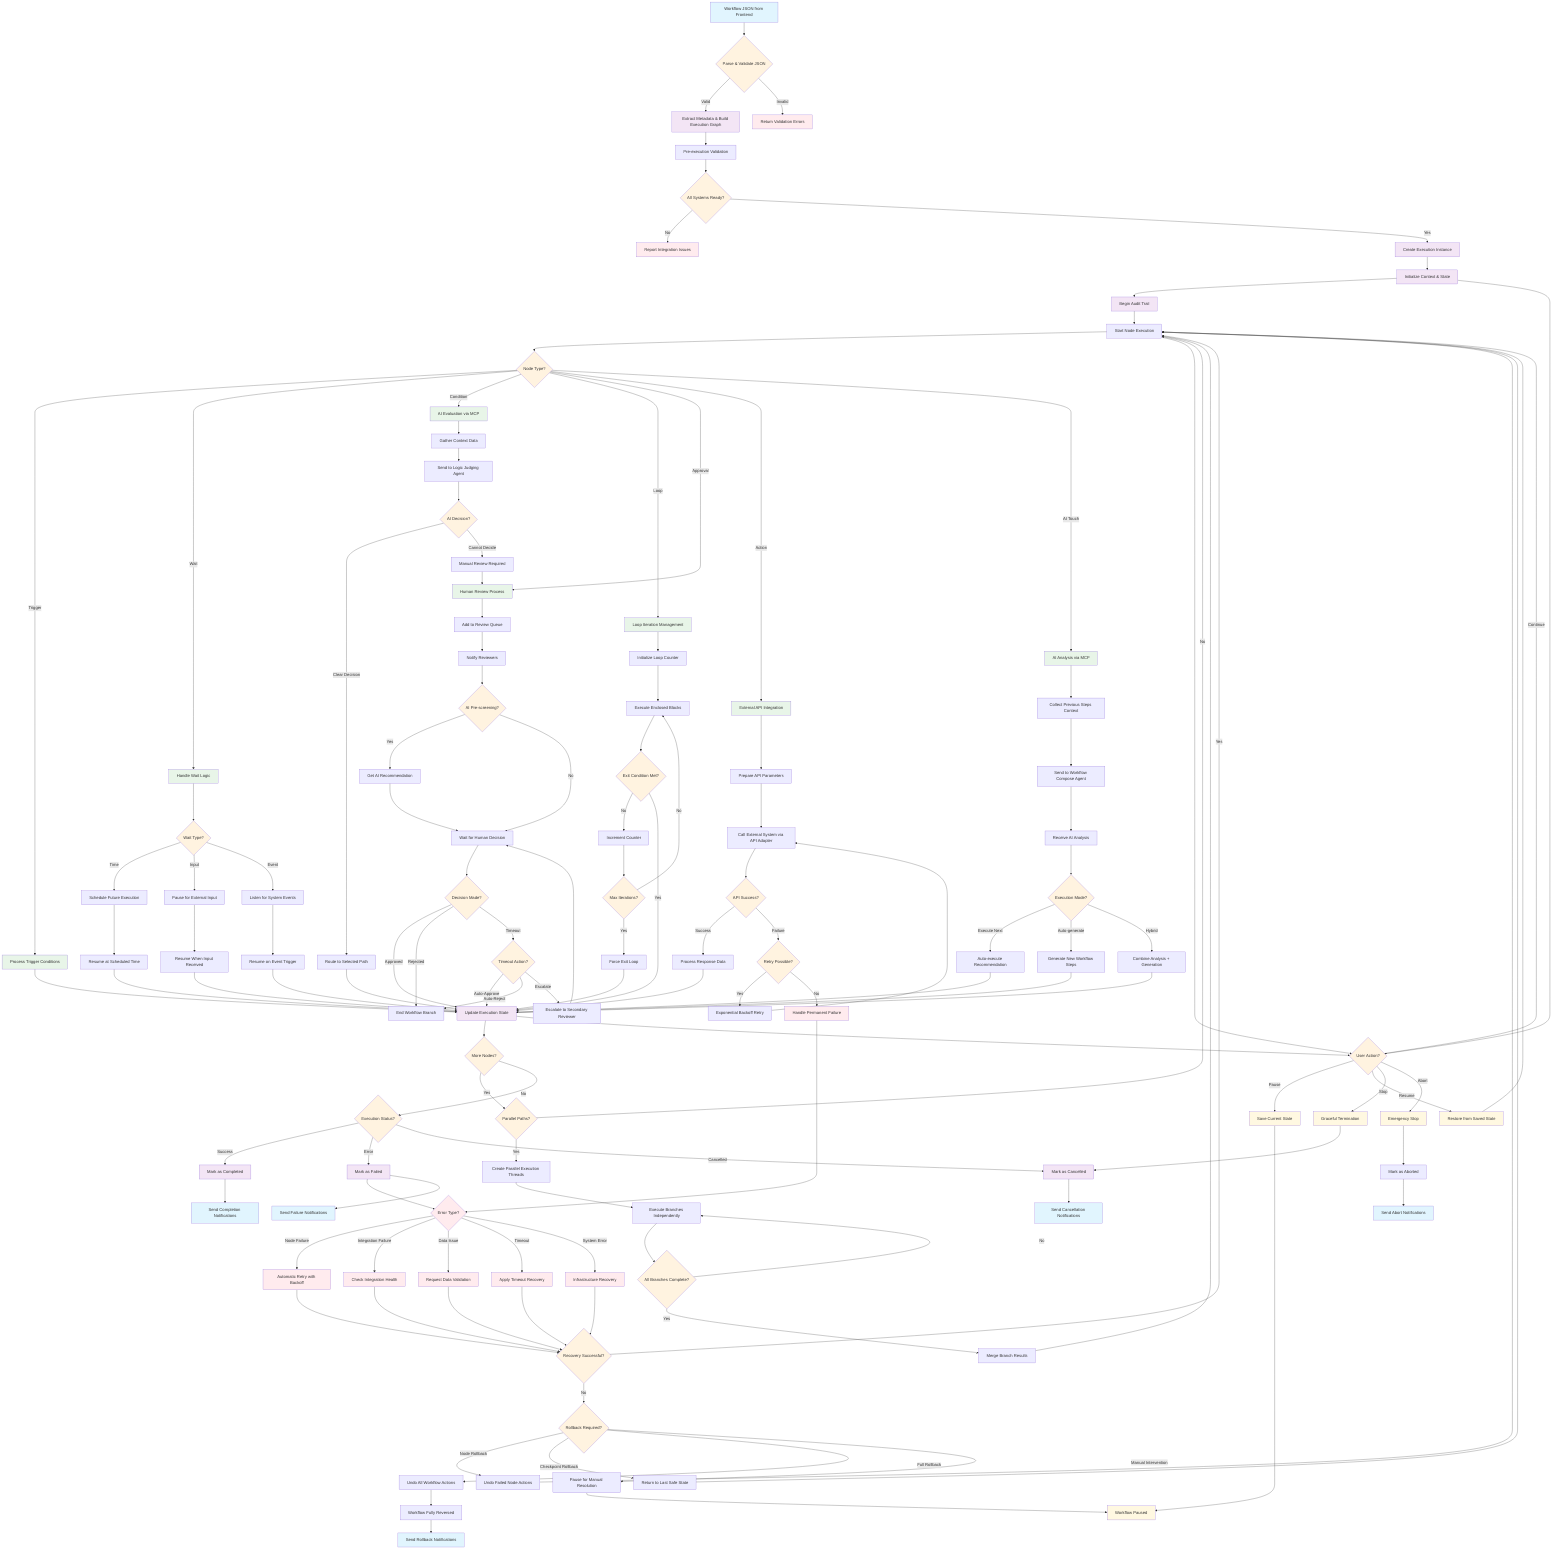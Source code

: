 flowchart TD
    %% Workflow Parsing and Preparation
    A[Workflow JSON from Frontend] --> B{Parse & Validate JSON}
    B -->|Valid| C[Extract Metadata & Build Execution Graph]
    B -->|Invalid| D[Return Validation Errors]
    C --> E[Pre-execution Validation]
    E --> F{All Systems Ready?}
    F -->|No| G[Report Integration Issues]
    F -->|Yes| H[Create Execution Instance]
    
    %% Execution Lifecycle
    H --> I[Initialize Context & State]
    I --> J[Begin Audit Trail]
    J --> K[Start Node Execution]
    
    %% Main Execution Loop
    K --> L{Node Type?}
    
    %% Different Node Types
    L -->|Trigger| M[Process Trigger Conditions]
    L -->|Wait| N[Handle Wait Logic]
    L -->|Condition| O[AI Evaluation via MCP]
    L -->|Loop| P[Loop Iteration Management]
    L -->|Approval| Q[Human Review Process]
    L -->|Action| R[External API Integration]
    L -->|AI Touch| S[AI Analysis via MCP]
    
    %% Wait Node Flow
    N --> N1{Wait Type?}
    N1 -->|Time| N2[Schedule Future Execution]
    N1 -->|Input| N3[Pause for External Input]
    N1 -->|Event| N4[Listen for System Events]
    N2 --> N5[Resume at Scheduled Time]
    N3 --> N6[Resume When Input Received]
    N4 --> N7[Resume on Event Trigger]
    N5 --> T
    N6 --> T
    N7 --> T
    
    %% Condition Node Flow
    O --> O1[Gather Context Data]
    O1 --> O2[Send to Logic Judging Agent]
    O2 --> O3{AI Decision?}
    O3 -->|Clear Decision| O4[Route to Selected Path]
    O3 -->|Cannot Decide| O5[Manual Review Required]
    O4 --> T
    O5 --> Q
    
    %% Loop Node Flow
    P --> P1[Initialize Loop Counter]
    P1 --> P2[Execute Enclosed Blocks]
    P2 --> P3{Exit Condition Met?}
    P3 -->|No| P4[Increment Counter]
    P4 --> P5{Max Iterations?}
    P5 -->|No| P2
    P5 -->|Yes| P6[Force Exit Loop]
    P3 -->|Yes| T
    P6 --> T
    
    %% Approval Node Flow
    Q --> Q1[Add to Review Queue]
    Q1 --> Q2[Notify Reviewers]
    Q2 --> Q3{AI Pre-screening?}
    Q3 -->|Yes| Q4[Get AI Recommendation]
    Q3 -->|No| Q5[Wait for Human Decision]
    Q4 --> Q5
    Q5 --> Q6{Decision Made?}
    Q6 -->|Approved| T
    Q6 -->|Rejected| Q7[End Workflow Branch]
    Q6 -->|Timeout| Q8{Timeout Action?}
    Q8 -->|Auto-Approve| T
    Q8 -->|Auto-Reject| Q7
    Q8 -->|Escalate| Q9[Escalate to Secondary Reviewer]
    Q9 --> Q5
    
    %% Action Node Flow
    R --> R1[Prepare API Parameters]
    R1 --> R2[Call External System via API Adapter]
    R2 --> R3{API Success?}
    R3 -->|Success| R4[Process Response Data]
    R3 -->|Failure| R5{Retry Possible?}
    R5 -->|Yes| R6[Exponential Backoff Retry]
    R5 -->|No| R7[Handle Permanent Failure]
    R6 --> R2
    R4 --> T
    
    %% AI Touch Flow
    S --> S1[Collect Previous Steps Context]
    S1 --> S2[Send to Workflow Compose Agent]
    S2 --> S3[Receive AI Analysis]
    S3 --> S4{Execution Mode?}
    S4 -->|Execute Next| S5[Auto-execute Recommendation]
    S4 -->|Auto-generate| S6[Generate New Workflow Steps]
    S4 -->|Hybrid| S7[Combine Analysis + Generation]
    S5 --> T
    S6 --> T
    S7 --> T
    
    %% Continue Execution
    M --> T[Update Execution State]
    T --> U{More Nodes?}
    U -->|Yes| V{Parallel Paths?}
    V -->|No| K
    V -->|Yes| W[Create Parallel Execution Threads]
    W --> X[Execute Branches Independently]
    X --> Y{All Branches Complete?}
    Y -->|No| X
    Y -->|Yes| Z[Merge Branch Results]
    Z --> K
    
    %% Completion Flows
    U -->|No| AA{Execution Status?}
    AA -->|Success| BB[Mark as Completed]
    AA -->|Error| CC[Mark as Failed]
    AA -->|Cancelled| DD[Mark as Cancelled]
    
    %% User Control Actions
    I --> PAUSE{User Action?}
    K --> PAUSE
    T --> PAUSE
    
    PAUSE -->|Pause| EE[Save Current State]
    PAUSE -->|Resume| FF[Restore from Saved State]
    PAUSE -->|Stop| GG[Graceful Termination]
    PAUSE -->|Abort| HH[Emergency Stop]
    PAUSE -->|Continue| K
    
    EE --> II[Workflow Paused]
    FF --> K
    GG --> DD
    HH --> JJ[Mark as Aborted]
    
    %% Error Handling Flows
    R7 --> ERROR{Error Type?}
    CC --> ERROR
    
    ERROR -->|Node Failure| ER1[Automatic Retry with Backoff]
    ERROR -->|Integration Failure| ER2[Check Integration Health]
    ERROR -->|Data Issue| ER3[Request Data Validation]
    ERROR -->|Timeout| ER4[Apply Timeout Recovery]
    ERROR -->|System Error| ER5[Infrastructure Recovery]
    
    ER1 --> ER6{Recovery Successful?}
    ER2 --> ER6
    ER3 --> ER6
    ER4 --> ER6
    ER5 --> ER6
    
    ER6 -->|Yes| K
    ER6 -->|No| ER7{Rollback Required?}
    
    ER7 -->|Node Rollback| ER8[Undo Failed Node Actions]
    ER7 -->|Checkpoint Rollback| ER9[Return to Last Safe State]
    ER7 -->|Full Rollback| ER10[Undo All Workflow Actions]
    ER7 -->|Manual Intervention| ER11[Pause for Manual Resolution]
    
    ER8 --> K
    ER9 --> K
    ER10 --> KK[Workflow Fully Reversed]
    ER11 --> II
    
    %% Final States
    BB --> LL[Send Completion Notifications]
    CC --> MM[Send Failure Notifications]
    DD --> NN[Send Cancellation Notifications]
    JJ --> OO[Send Abort Notifications]
    KK --> PP[Send Rollback Notifications]
    
    %% Styling
    classDef startEnd fill:#e1f5fe
    classDef process fill:#f3e5f5
    classDef decision fill:#fff3e0
    classDef error fill:#ffebee
    classDef nodeType fill:#e8f5e8
    classDef userAction fill:#fff8e1
    
    class A,LL,MM,NN,OO,PP startEnd
    class C,H,I,J,T,U,BB,CC,DD process
    class B,F,L,N1,O3,P3,P5,Q3,Q6,Q8,R3,R5,S4,U,V,Y,AA,PAUSE,ER6,ER7 decision
    class D,G,R7,ERROR,ER1,ER2,ER3,ER4,ER5 error
    class M,N,O,P,Q,R,S nodeType
    class EE,FF,GG,HH,II userAction